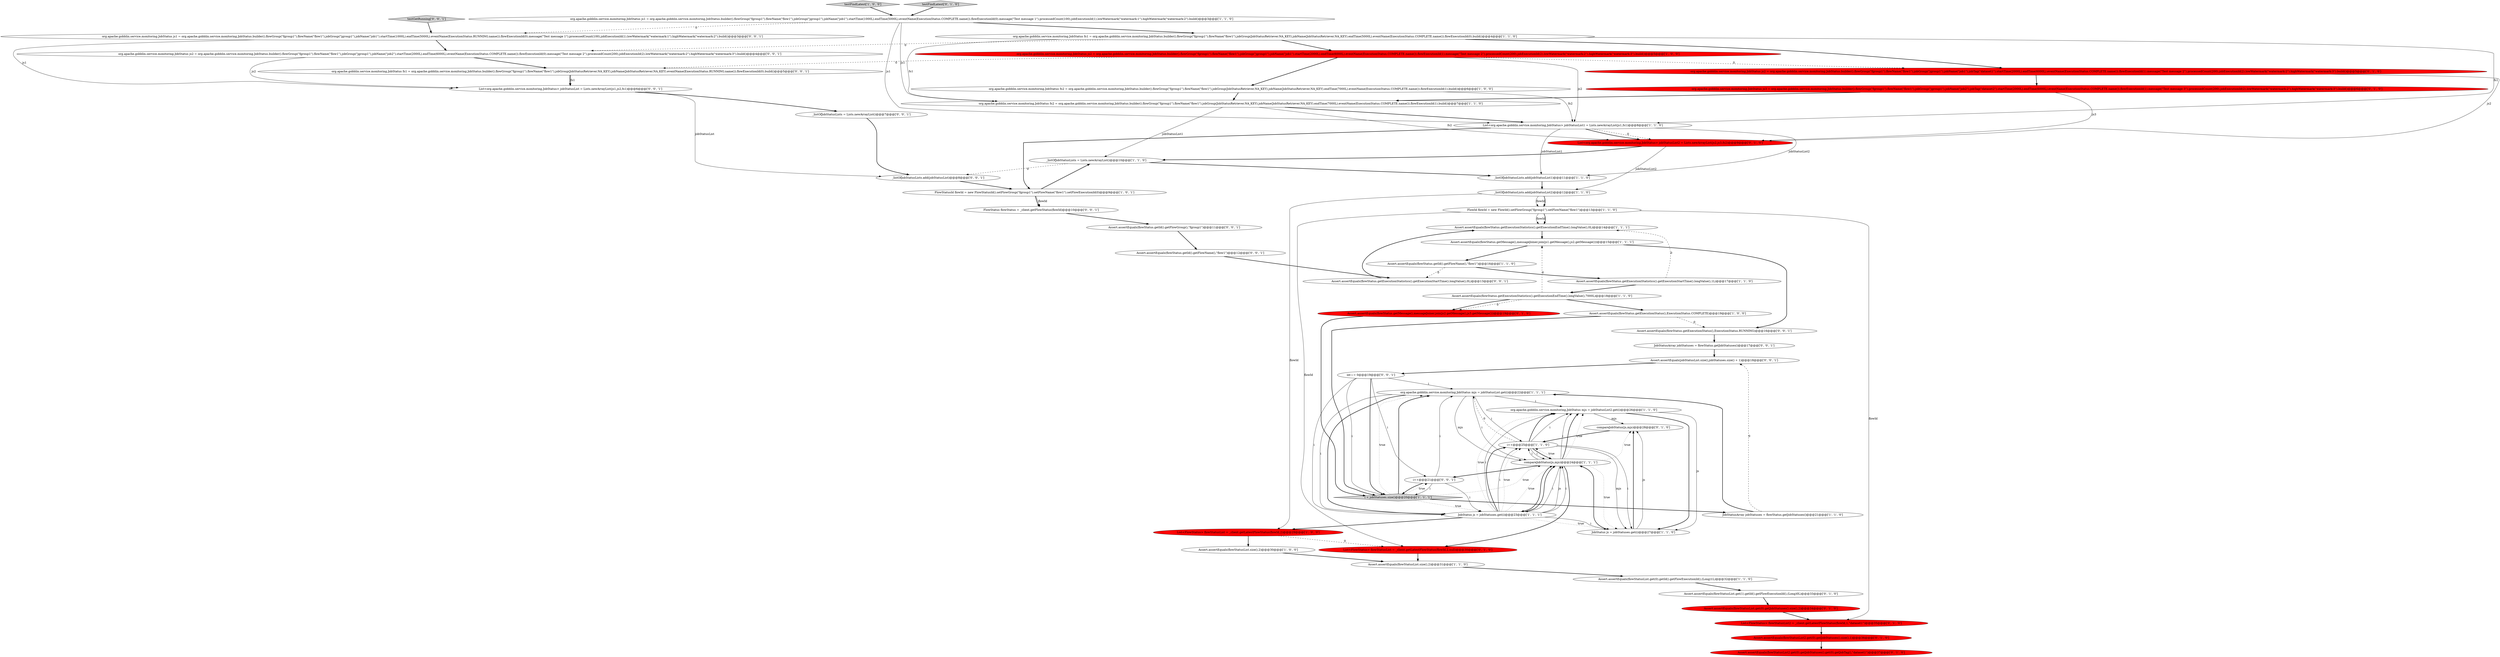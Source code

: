 digraph {
57 [style = filled, label = "JobStatusArray jobStatuses = flowStatus.getJobStatuses()@@@17@@@['0', '0', '1']", fillcolor = white, shape = ellipse image = "AAA0AAABBB3BBB"];
56 [style = filled, label = "testGetRunning['0', '0', '1']", fillcolor = lightgray, shape = diamond image = "AAA0AAABBB3BBB"];
21 [style = filled, label = "org.apache.gobblin.service.monitoring.JobStatus fs1 = org.apache.gobblin.service.monitoring.JobStatus.builder().flowGroup(\"fgroup1\").flowName(\"flow1\").jobGroup(JobStatusRetriever.NA_KEY).jobName(JobStatusRetriever.NA_KEY).endTime(5000L).eventName(ExecutionStatus.COMPLETE.name()).flowExecutionId(0).build()@@@4@@@['1', '1', '0']", fillcolor = white, shape = ellipse image = "AAA0AAABBB1BBB"];
32 [style = filled, label = "List<FlowStatus> flowStatusList = _client.getLatestFlowStatus(flowId,2,null)@@@30@@@['0', '1', '0']", fillcolor = red, shape = ellipse image = "AAA1AAABBB2BBB"];
27 [style = filled, label = "testFindLatest['1', '0', '0']", fillcolor = lightgray, shape = diamond image = "AAA0AAABBB1BBB"];
9 [style = filled, label = "org.apache.gobblin.service.monitoring.JobStatus fs2 = org.apache.gobblin.service.monitoring.JobStatus.builder().flowGroup(\"fgroup1\").flowName(\"flow1\").jobGroup(JobStatusRetriever.NA_KEY).jobName(JobStatusRetriever.NA_KEY).endTime(7000L).eventName(ExecutionStatus.COMPLETE.name()).flowExecutionId(1).build()@@@7@@@['1', '1', '0']", fillcolor = white, shape = ellipse image = "AAA0AAABBB1BBB"];
42 [style = filled, label = "Assert.assertEquals(flowStatus.getId().getFlowName(),\"flow1\")@@@12@@@['0', '0', '1']", fillcolor = white, shape = ellipse image = "AAA0AAABBB3BBB"];
17 [style = filled, label = "org.apache.gobblin.service.monitoring.JobStatus mjs = jobStatusList.get(i)@@@22@@@['1', '1', '1']", fillcolor = white, shape = ellipse image = "AAA0AAABBB1BBB"];
50 [style = filled, label = "FlowStatus flowStatus = _client.getFlowStatus(flowId)@@@10@@@['0', '0', '1']", fillcolor = white, shape = ellipse image = "AAA0AAABBB3BBB"];
3 [style = filled, label = "org.apache.gobblin.service.monitoring.JobStatus fs2 = org.apache.gobblin.service.monitoring.JobStatus.builder().flowGroup(\"fgroup1\").flowName(\"flow1\").jobGroup(JobStatusRetriever.NA_KEY).jobName(JobStatusRetriever.NA_KEY).endTime(7000L).eventName(ExecutionStatus.COMPLETE.name()).flowExecutionId(1).build()@@@6@@@['1', '0', '0']", fillcolor = white, shape = ellipse image = "AAA0AAABBB1BBB"];
28 [style = filled, label = "Assert.assertEquals(flowStatusList.size(),2)@@@31@@@['1', '1', '0']", fillcolor = white, shape = ellipse image = "AAA0AAABBB1BBB"];
37 [style = filled, label = "compareJobStatus(js,mjs)@@@28@@@['0', '1', '0']", fillcolor = white, shape = ellipse image = "AAA0AAABBB2BBB"];
49 [style = filled, label = "Assert.assertEquals(flowStatus.getExecutionStatistics().getExecutionStartTime().longValue(),0L)@@@13@@@['0', '0', '1']", fillcolor = white, shape = ellipse image = "AAA0AAABBB3BBB"];
24 [style = filled, label = "org.apache.gobblin.service.monitoring.JobStatus js1 = org.apache.gobblin.service.monitoring.JobStatus.builder().flowGroup(\"fgroup1\").flowName(\"flow1\").jobGroup(\"jgroup1\").jobName(\"job1\").startTime(1000L).endTime(5000L).eventName(ExecutionStatus.COMPLETE.name()).flowExecutionId(0).message(\"Test message 1\").processedCount(100).jobExecutionId(1).lowWatermark(\"watermark:1\").highWatermark(\"watermark:2\").build()@@@3@@@['1', '1', '0']", fillcolor = white, shape = ellipse image = "AAA0AAABBB1BBB"];
4 [style = filled, label = "_listOfJobStatusLists.add(jobStatusList1)@@@11@@@['1', '1', '0']", fillcolor = white, shape = ellipse image = "AAA0AAABBB1BBB"];
1 [style = filled, label = "List<FlowStatus> flowStatusList = _client.getLatestFlowStatus(flowId,2)@@@29@@@['1', '0', '0']", fillcolor = red, shape = ellipse image = "AAA1AAABBB1BBB"];
19 [style = filled, label = "Assert.assertEquals(flowStatus.getExecutionStatistics().getExecutionEndTime().longValue(),7000L)@@@18@@@['1', '1', '0']", fillcolor = white, shape = ellipse image = "AAA0AAABBB1BBB"];
30 [style = filled, label = "Assert.assertEquals(flowStatusList.get(1).getId().getFlowExecutionId(),(Long)0L)@@@33@@@['0', '1', '0']", fillcolor = white, shape = ellipse image = "AAA0AAABBB2BBB"];
7 [style = filled, label = "Assert.assertEquals(flowStatusList.get(0).getId().getFlowExecutionId(),(Long)1L)@@@32@@@['1', '1', '0']", fillcolor = white, shape = ellipse image = "AAA0AAABBB1BBB"];
10 [style = filled, label = "JobStatus js = jobStatuses.get(i)@@@27@@@['1', '1', '0']", fillcolor = white, shape = ellipse image = "AAA0AAABBB1BBB"];
51 [style = filled, label = "Assert.assertEquals(flowStatus.getExecutionStatus(),ExecutionStatus.RUNNING)@@@16@@@['0', '0', '1']", fillcolor = white, shape = ellipse image = "AAA0AAABBB3BBB"];
53 [style = filled, label = "i++@@@21@@@['0', '0', '1']", fillcolor = white, shape = ellipse image = "AAA0AAABBB3BBB"];
11 [style = filled, label = "org.apache.gobblin.service.monitoring.JobStatus mjs = jobStatusList2.get(i)@@@26@@@['1', '1', '0']", fillcolor = white, shape = ellipse image = "AAA0AAABBB1BBB"];
18 [style = filled, label = "List<org.apache.gobblin.service.monitoring.JobStatus> jobStatusList1 = Lists.newArrayList(js1,fs1)@@@8@@@['1', '1', '0']", fillcolor = white, shape = ellipse image = "AAA0AAABBB1BBB"];
23 [style = filled, label = "Assert.assertEquals(flowStatus.getMessage(),messageJoiner.join(js1.getMessage(),js2.getMessage()))@@@15@@@['1', '1', '1']", fillcolor = white, shape = ellipse image = "AAA0AAABBB1BBB"];
6 [style = filled, label = "_listOfJobStatusLists.add(jobStatusList2)@@@12@@@['1', '1', '0']", fillcolor = white, shape = ellipse image = "AAA0AAABBB1BBB"];
36 [style = filled, label = "testFindLatest['0', '1', '0']", fillcolor = lightgray, shape = diamond image = "AAA0AAABBB2BBB"];
12 [style = filled, label = "i < jobStatuses.size()@@@20@@@['1', '1', '1']", fillcolor = lightgray, shape = diamond image = "AAA0AAABBB1BBB"];
14 [style = filled, label = "Assert.assertEquals(flowStatus.getExecutionStatus(),ExecutionStatus.COMPLETE)@@@19@@@['1', '0', '0']", fillcolor = white, shape = ellipse image = "AAA0AAABBB1BBB"];
25 [style = filled, label = "Assert.assertEquals(flowStatus.getExecutionStatistics().getExecutionStartTime().longValue(),1L)@@@17@@@['1', '1', '0']", fillcolor = white, shape = ellipse image = "AAA0AAABBB1BBB"];
41 [style = filled, label = "List<FlowStatus> flowStatusList2 = _client.getLatestFlowStatus(flowId,1,\"dataset1\")@@@35@@@['0', '1', '0']", fillcolor = red, shape = ellipse image = "AAA1AAABBB2BBB"];
29 [style = filled, label = "compareJobStatus(js,mjs)@@@24@@@['1', '1', '1']", fillcolor = white, shape = ellipse image = "AAA0AAABBB1BBB"];
15 [style = filled, label = "Assert.assertEquals(flowStatus.getId().getFlowName(),\"flow1\")@@@16@@@['1', '1', '0']", fillcolor = white, shape = ellipse image = "AAA0AAABBB1BBB"];
35 [style = filled, label = "Assert.assertEquals(flowStatusList2.get(0).getJobStatuses().get(0).getJobTag(),\"dataset1\")@@@37@@@['0', '1', '0']", fillcolor = red, shape = ellipse image = "AAA1AAABBB2BBB"];
45 [style = filled, label = "_listOfJobStatusLists.add(jobStatusList)@@@8@@@['0', '0', '1']", fillcolor = white, shape = ellipse image = "AAA0AAABBB3BBB"];
31 [style = filled, label = "Assert.assertEquals(flowStatusList.get(0).getJobStatuses().size(),2)@@@34@@@['0', '1', '0']", fillcolor = red, shape = ellipse image = "AAA1AAABBB2BBB"];
40 [style = filled, label = "org.apache.gobblin.service.monitoring.JobStatus js2 = org.apache.gobblin.service.monitoring.JobStatus.builder().flowGroup(\"fgroup1\").flowName(\"flow1\").jobGroup(\"jgroup1\").jobName(\"job1\").jobTag(\"dataset1\").startTime(2000L).endTime(6000L).eventName(ExecutionStatus.COMPLETE.name()).flowExecutionId(1).message(\"Test message 2\").processedCount(200).jobExecutionId(2).lowWatermark(\"watermark:2\").highWatermark(\"watermark:3\").build()@@@5@@@['0', '1', '0']", fillcolor = red, shape = ellipse image = "AAA1AAABBB2BBB"];
20 [style = filled, label = "Assert.assertEquals(flowStatusList.size(),2)@@@30@@@['1', '0', '0']", fillcolor = white, shape = ellipse image = "AAA0AAABBB1BBB"];
43 [style = filled, label = "List<org.apache.gobblin.service.monitoring.JobStatus> jobStatusList = Lists.newArrayList(js1,js2,fs1)@@@6@@@['0', '0', '1']", fillcolor = white, shape = ellipse image = "AAA0AAABBB3BBB"];
5 [style = filled, label = "Assert.assertEquals(flowStatus.getExecutionStatistics().getExecutionEndTime().longValue(),0L)@@@14@@@['1', '1', '1']", fillcolor = white, shape = ellipse image = "AAA0AAABBB1BBB"];
55 [style = filled, label = "Assert.assertEquals(flowStatus.getId().getFlowGroup(),\"fgroup1\")@@@11@@@['0', '0', '1']", fillcolor = white, shape = ellipse image = "AAA0AAABBB3BBB"];
54 [style = filled, label = "org.apache.gobblin.service.monitoring.JobStatus js1 = org.apache.gobblin.service.monitoring.JobStatus.builder().flowGroup(\"fgroup1\").flowName(\"flow1\").jobGroup(\"jgroup1\").jobName(\"job1\").startTime(1000L).endTime(5000L).eventName(ExecutionStatus.RUNNING.name()).flowExecutionId(0).message(\"Test message 1\").processedCount(100).jobExecutionId(1).lowWatermark(\"watermark:1\").highWatermark(\"watermark:2\").build()@@@3@@@['0', '0', '1']", fillcolor = white, shape = ellipse image = "AAA0AAABBB3BBB"];
44 [style = filled, label = "Assert.assertEquals(jobStatusList.size(),jobStatuses.size() + 1)@@@18@@@['0', '0', '1']", fillcolor = white, shape = ellipse image = "AAA0AAABBB3BBB"];
46 [style = filled, label = "org.apache.gobblin.service.monitoring.JobStatus fs1 = org.apache.gobblin.service.monitoring.JobStatus.builder().flowGroup(\"fgroup1\").flowName(\"flow1\").jobGroup(JobStatusRetriever.NA_KEY).jobName(JobStatusRetriever.NA_KEY).eventName(ExecutionStatus.RUNNING.name()).flowExecutionId(0).build()@@@5@@@['0', '0', '1']", fillcolor = white, shape = ellipse image = "AAA0AAABBB3BBB"];
13 [style = filled, label = "i++@@@25@@@['1', '1', '0']", fillcolor = white, shape = ellipse image = "AAA0AAABBB1BBB"];
2 [style = filled, label = "_listOfJobStatusLists = Lists.newArrayList()@@@10@@@['1', '1', '0']", fillcolor = white, shape = ellipse image = "AAA0AAABBB1BBB"];
47 [style = filled, label = "org.apache.gobblin.service.monitoring.JobStatus js2 = org.apache.gobblin.service.monitoring.JobStatus.builder().flowGroup(\"fgroup1\").flowName(\"flow1\").jobGroup(\"jgroup1\").jobName(\"job2\").startTime(2000L).endTime(6000L).eventName(ExecutionStatus.COMPLETE.name()).flowExecutionId(0).message(\"Test message 2\").processedCount(200).jobExecutionId(2).lowWatermark(\"watermark:2\").highWatermark(\"watermark:3\").build()@@@4@@@['0', '0', '1']", fillcolor = white, shape = ellipse image = "AAA0AAABBB3BBB"];
0 [style = filled, label = "FlowId flowId = new FlowId().setFlowGroup(\"fgroup1\").setFlowName(\"flow1\")@@@13@@@['1', '1', '0']", fillcolor = white, shape = ellipse image = "AAA0AAABBB1BBB"];
33 [style = filled, label = "Assert.assertEquals(flowStatusList2.get(0).getJobStatuses().size(),1)@@@36@@@['0', '1', '0']", fillcolor = red, shape = ellipse image = "AAA1AAABBB2BBB"];
39 [style = filled, label = "List<org.apache.gobblin.service.monitoring.JobStatus> jobStatusList2 = Lists.newArrayList(js2,js3,fs2)@@@9@@@['0', '1', '0']", fillcolor = red, shape = ellipse image = "AAA1AAABBB2BBB"];
16 [style = filled, label = "FlowStatusId flowId = new FlowStatusId().setFlowGroup(\"fgroup1\").setFlowName(\"flow1\").setFlowExecutionId(0)@@@9@@@['1', '0', '1']", fillcolor = white, shape = ellipse image = "AAA0AAABBB1BBB"];
48 [style = filled, label = "_listOfJobStatusLists = Lists.newArrayList()@@@7@@@['0', '0', '1']", fillcolor = white, shape = ellipse image = "AAA0AAABBB3BBB"];
26 [style = filled, label = "JobStatus js = jobStatuses.get(i)@@@23@@@['1', '1', '1']", fillcolor = white, shape = ellipse image = "AAA0AAABBB1BBB"];
8 [style = filled, label = "JobStatusArray jobStatuses = flowStatus.getJobStatuses()@@@21@@@['1', '1', '0']", fillcolor = white, shape = ellipse image = "AAA0AAABBB1BBB"];
38 [style = filled, label = "org.apache.gobblin.service.monitoring.JobStatus js3 = org.apache.gobblin.service.monitoring.JobStatus.builder().flowGroup(\"fgroup1\").flowName(\"flow1\").jobGroup(\"jgroup1\").jobName(\"job2\").jobTag(\"dataset2\").startTime(2000L).endTime(6000L).eventName(ExecutionStatus.COMPLETE.name()).flowExecutionId(1).message(\"Test message 3\").processedCount(200).jobExecutionId(2).lowWatermark(\"watermark:2\").highWatermark(\"watermark:3\").build()@@@6@@@['0', '1', '0']", fillcolor = red, shape = ellipse image = "AAA1AAABBB2BBB"];
22 [style = filled, label = "org.apache.gobblin.service.monitoring.JobStatus js2 = org.apache.gobblin.service.monitoring.JobStatus.builder().flowGroup(\"fgroup1\").flowName(\"flow1\").jobGroup(\"jgroup1\").jobName(\"job1\").startTime(2000L).endTime(6000L).eventName(ExecutionStatus.COMPLETE.name()).flowExecutionId(1).message(\"Test message 2\").processedCount(200).jobExecutionId(2).lowWatermark(\"watermark:2\").highWatermark(\"watermark:3\").build()@@@5@@@['1', '0', '0']", fillcolor = red, shape = ellipse image = "AAA1AAABBB1BBB"];
52 [style = filled, label = "int i = 0@@@19@@@['0', '0', '1']", fillcolor = white, shape = ellipse image = "AAA0AAABBB3BBB"];
34 [style = filled, label = "Assert.assertEquals(flowStatus.getMessage(),messageJoiner.join(js2.getMessage(),js3.getMessage()))@@@19@@@['0', '1', '0']", fillcolor = red, shape = ellipse image = "AAA1AAABBB2BBB"];
17->29 [style = solid, label="mjs"];
22->18 [style = solid, label="js2"];
10->37 [style = solid, label="js"];
23->51 [style = bold, label=""];
7->30 [style = bold, label=""];
15->25 [style = bold, label=""];
47->43 [style = solid, label="js2"];
1->20 [style = bold, label=""];
11->10 [style = solid, label="js"];
21->18 [style = solid, label="fs1"];
13->10 [style = solid, label="mjs"];
26->13 [style = dotted, label="true"];
40->38 [style = bold, label=""];
25->5 [style = dashed, label="0"];
18->4 [style = solid, label="jobStatusList1"];
11->37 [style = solid, label="mjs"];
56->54 [style = bold, label=""];
18->39 [style = dashed, label="0"];
29->11 [style = solid, label="i"];
19->34 [style = dashed, label="0"];
36->24 [style = bold, label=""];
29->13 [style = dotted, label="true"];
19->23 [style = dashed, label="0"];
24->21 [style = bold, label=""];
50->55 [style = bold, label=""];
25->19 [style = bold, label=""];
6->1 [style = solid, label="flowId"];
13->29 [style = solid, label="i"];
29->13 [style = solid, label="i"];
12->53 [style = dotted, label="true"];
52->12 [style = solid, label="i"];
52->17 [style = solid, label="i"];
9->2 [style = solid, label="jobStatusList1"];
19->34 [style = bold, label=""];
12->17 [style = dotted, label="true"];
5->23 [style = bold, label=""];
26->1 [style = bold, label=""];
17->11 [style = solid, label="i"];
17->26 [style = solid, label="i"];
2->4 [style = bold, label=""];
13->11 [style = bold, label=""];
26->13 [style = bold, label=""];
29->26 [style = bold, label=""];
8->17 [style = bold, label=""];
17->29 [style = solid, label="i"];
0->32 [style = solid, label="flowId"];
52->12 [style = bold, label=""];
53->12 [style = solid, label="i"];
21->22 [style = bold, label=""];
29->32 [style = bold, label=""];
31->41 [style = bold, label=""];
49->5 [style = bold, label=""];
37->13 [style = bold, label=""];
26->11 [style = solid, label="i"];
29->11 [style = bold, label=""];
26->29 [style = solid, label="js"];
46->43 [style = bold, label=""];
29->10 [style = dotted, label="true"];
26->29 [style = solid, label="i"];
52->53 [style = solid, label="i"];
12->17 [style = bold, label=""];
23->15 [style = bold, label=""];
38->9 [style = bold, label=""];
45->16 [style = bold, label=""];
39->6 [style = solid, label="jobStatusList2"];
6->0 [style = solid, label="flowId"];
26->13 [style = solid, label="i"];
53->26 [style = solid, label="i"];
1->32 [style = dashed, label="0"];
55->42 [style = bold, label=""];
16->50 [style = bold, label=""];
43->45 [style = solid, label="jobStatusList"];
12->26 [style = dotted, label="true"];
3->9 [style = bold, label=""];
13->10 [style = solid, label="i"];
9->18 [style = bold, label=""];
19->14 [style = bold, label=""];
54->43 [style = solid, label="js1"];
21->47 [style = dashed, label="0"];
18->39 [style = bold, label=""];
17->13 [style = solid, label="i"];
2->45 [style = dashed, label="0"];
11->10 [style = bold, label=""];
12->8 [style = bold, label=""];
30->31 [style = bold, label=""];
39->2 [style = bold, label=""];
26->10 [style = solid, label="i"];
27->24 [style = bold, label=""];
40->39 [style = solid, label="js2"];
0->5 [style = solid, label="flowId"];
41->33 [style = bold, label=""];
51->57 [style = bold, label=""];
26->11 [style = dotted, label="true"];
8->44 [style = dashed, label="0"];
21->9 [style = solid, label="fs1"];
16->50 [style = solid, label="flowId"];
53->12 [style = bold, label=""];
0->5 [style = bold, label=""];
10->37 [style = bold, label=""];
29->11 [style = dotted, label="true"];
18->16 [style = bold, label=""];
29->53 [style = bold, label=""];
33->35 [style = bold, label=""];
17->26 [style = bold, label=""];
46->43 [style = solid, label="fs1"];
12->29 [style = dotted, label="true"];
9->39 [style = solid, label="fs2"];
22->40 [style = dashed, label="0"];
4->6 [style = bold, label=""];
26->29 [style = bold, label=""];
43->48 [style = bold, label=""];
20->28 [style = bold, label=""];
28->7 [style = bold, label=""];
24->9 [style = solid, label="js1"];
22->46 [style = dashed, label="0"];
14->51 [style = dashed, label="0"];
13->17 [style = dashed, label="0"];
47->46 [style = bold, label=""];
53->17 [style = solid, label="i"];
6->0 [style = bold, label=""];
29->26 [style = solid, label="i"];
16->2 [style = bold, label=""];
34->12 [style = bold, label=""];
29->37 [style = dotted, label="true"];
22->3 [style = bold, label=""];
38->39 [style = solid, label="js3"];
13->29 [style = bold, label=""];
54->47 [style = bold, label=""];
48->45 [style = bold, label=""];
18->4 [style = solid, label="jobStatusList2"];
13->11 [style = solid, label="i"];
24->54 [style = dashed, label="0"];
24->18 [style = solid, label="js1"];
10->29 [style = bold, label=""];
52->26 [style = solid, label="i"];
15->49 [style = dashed, label="0"];
3->18 [style = solid, label="fs2"];
26->10 [style = dotted, label="true"];
14->12 [style = bold, label=""];
44->52 [style = bold, label=""];
21->40 [style = bold, label=""];
42->49 [style = bold, label=""];
57->44 [style = bold, label=""];
26->29 [style = dotted, label="true"];
0->41 [style = solid, label="flowId"];
32->28 [style = bold, label=""];
}
